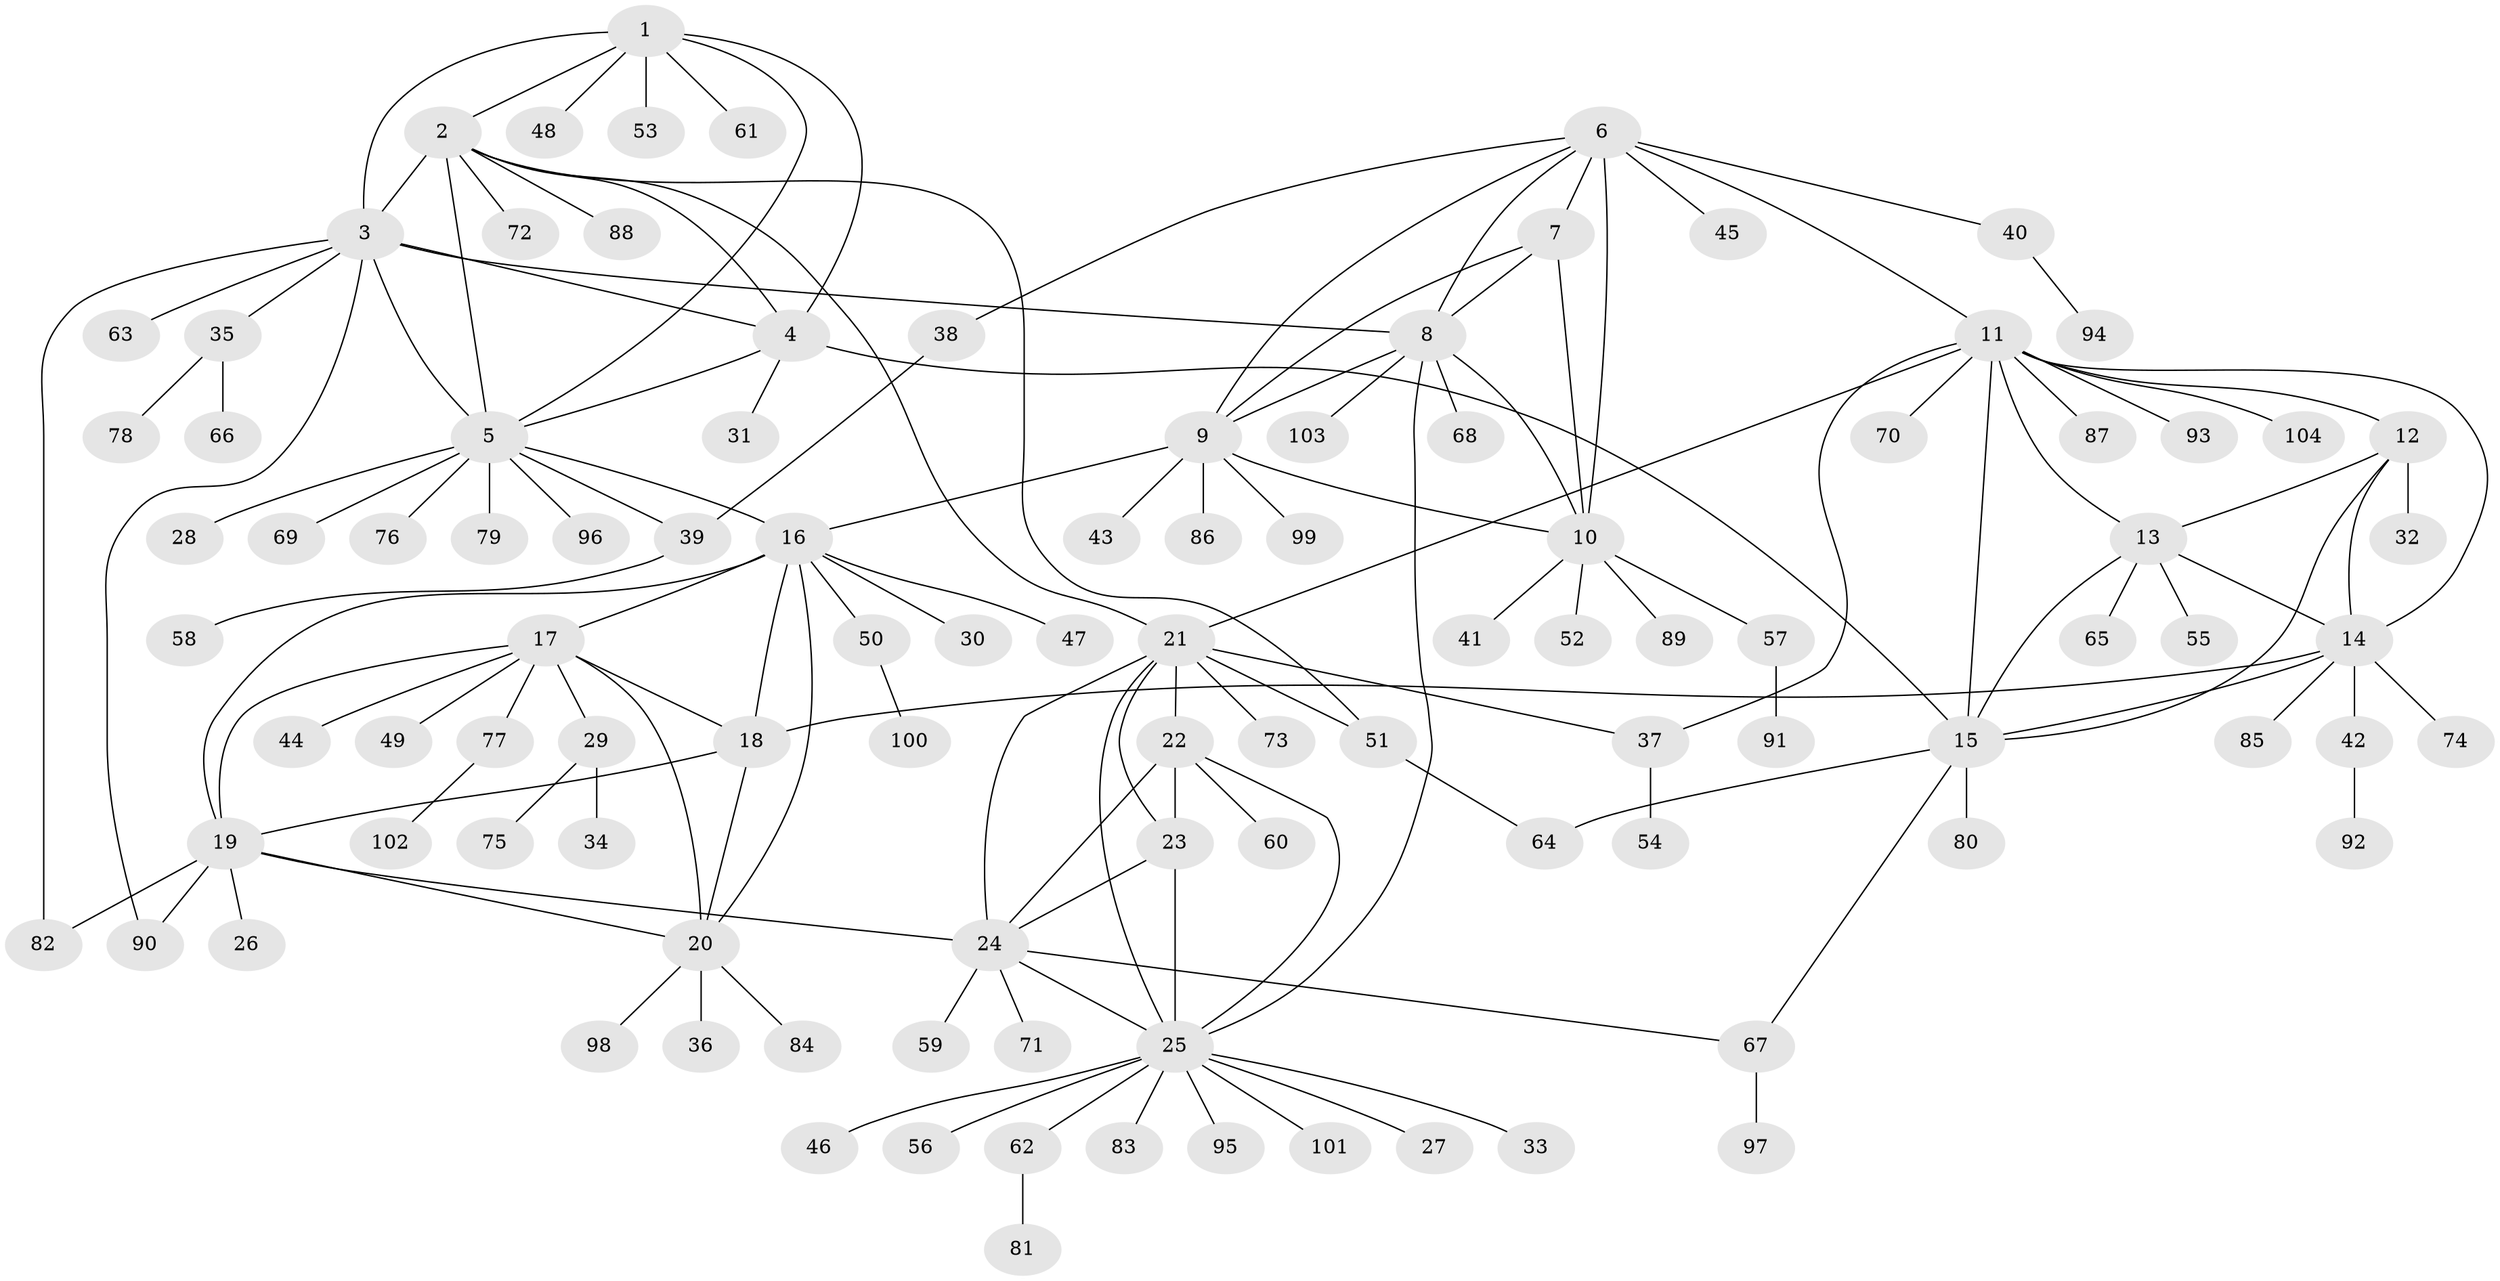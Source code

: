 // coarse degree distribution, {5: 0.02531645569620253, 9: 0.02531645569620253, 14: 0.012658227848101266, 7: 0.08860759493670886, 4: 0.02531645569620253, 11: 0.012658227848101266, 8: 0.0379746835443038, 10: 0.012658227848101266, 1: 0.6455696202531646, 2: 0.10126582278481013, 3: 0.012658227848101266}
// Generated by graph-tools (version 1.1) at 2025/24/03/03/25 07:24:10]
// undirected, 104 vertices, 146 edges
graph export_dot {
graph [start="1"]
  node [color=gray90,style=filled];
  1;
  2;
  3;
  4;
  5;
  6;
  7;
  8;
  9;
  10;
  11;
  12;
  13;
  14;
  15;
  16;
  17;
  18;
  19;
  20;
  21;
  22;
  23;
  24;
  25;
  26;
  27;
  28;
  29;
  30;
  31;
  32;
  33;
  34;
  35;
  36;
  37;
  38;
  39;
  40;
  41;
  42;
  43;
  44;
  45;
  46;
  47;
  48;
  49;
  50;
  51;
  52;
  53;
  54;
  55;
  56;
  57;
  58;
  59;
  60;
  61;
  62;
  63;
  64;
  65;
  66;
  67;
  68;
  69;
  70;
  71;
  72;
  73;
  74;
  75;
  76;
  77;
  78;
  79;
  80;
  81;
  82;
  83;
  84;
  85;
  86;
  87;
  88;
  89;
  90;
  91;
  92;
  93;
  94;
  95;
  96;
  97;
  98;
  99;
  100;
  101;
  102;
  103;
  104;
  1 -- 2;
  1 -- 3;
  1 -- 4;
  1 -- 5;
  1 -- 48;
  1 -- 53;
  1 -- 61;
  2 -- 3;
  2 -- 4;
  2 -- 5;
  2 -- 21;
  2 -- 51;
  2 -- 72;
  2 -- 88;
  3 -- 4;
  3 -- 5;
  3 -- 8;
  3 -- 35;
  3 -- 63;
  3 -- 82;
  3 -- 90;
  4 -- 5;
  4 -- 15;
  4 -- 31;
  5 -- 16;
  5 -- 28;
  5 -- 39;
  5 -- 69;
  5 -- 76;
  5 -- 79;
  5 -- 96;
  6 -- 7;
  6 -- 8;
  6 -- 9;
  6 -- 10;
  6 -- 11;
  6 -- 38;
  6 -- 40;
  6 -- 45;
  7 -- 8;
  7 -- 9;
  7 -- 10;
  8 -- 9;
  8 -- 10;
  8 -- 25;
  8 -- 68;
  8 -- 103;
  9 -- 10;
  9 -- 16;
  9 -- 43;
  9 -- 86;
  9 -- 99;
  10 -- 41;
  10 -- 52;
  10 -- 57;
  10 -- 89;
  11 -- 12;
  11 -- 13;
  11 -- 14;
  11 -- 15;
  11 -- 21;
  11 -- 37;
  11 -- 70;
  11 -- 87;
  11 -- 93;
  11 -- 104;
  12 -- 13;
  12 -- 14;
  12 -- 15;
  12 -- 32;
  13 -- 14;
  13 -- 15;
  13 -- 55;
  13 -- 65;
  14 -- 15;
  14 -- 18;
  14 -- 42;
  14 -- 74;
  14 -- 85;
  15 -- 64;
  15 -- 67;
  15 -- 80;
  16 -- 17;
  16 -- 18;
  16 -- 19;
  16 -- 20;
  16 -- 30;
  16 -- 47;
  16 -- 50;
  17 -- 18;
  17 -- 19;
  17 -- 20;
  17 -- 29;
  17 -- 44;
  17 -- 49;
  17 -- 77;
  18 -- 19;
  18 -- 20;
  19 -- 20;
  19 -- 24;
  19 -- 26;
  19 -- 82;
  19 -- 90;
  20 -- 36;
  20 -- 84;
  20 -- 98;
  21 -- 22;
  21 -- 23;
  21 -- 24;
  21 -- 25;
  21 -- 37;
  21 -- 51;
  21 -- 73;
  22 -- 23;
  22 -- 24;
  22 -- 25;
  22 -- 60;
  23 -- 24;
  23 -- 25;
  24 -- 25;
  24 -- 59;
  24 -- 67;
  24 -- 71;
  25 -- 27;
  25 -- 33;
  25 -- 46;
  25 -- 56;
  25 -- 62;
  25 -- 83;
  25 -- 95;
  25 -- 101;
  29 -- 34;
  29 -- 75;
  35 -- 66;
  35 -- 78;
  37 -- 54;
  38 -- 39;
  39 -- 58;
  40 -- 94;
  42 -- 92;
  50 -- 100;
  51 -- 64;
  57 -- 91;
  62 -- 81;
  67 -- 97;
  77 -- 102;
}

